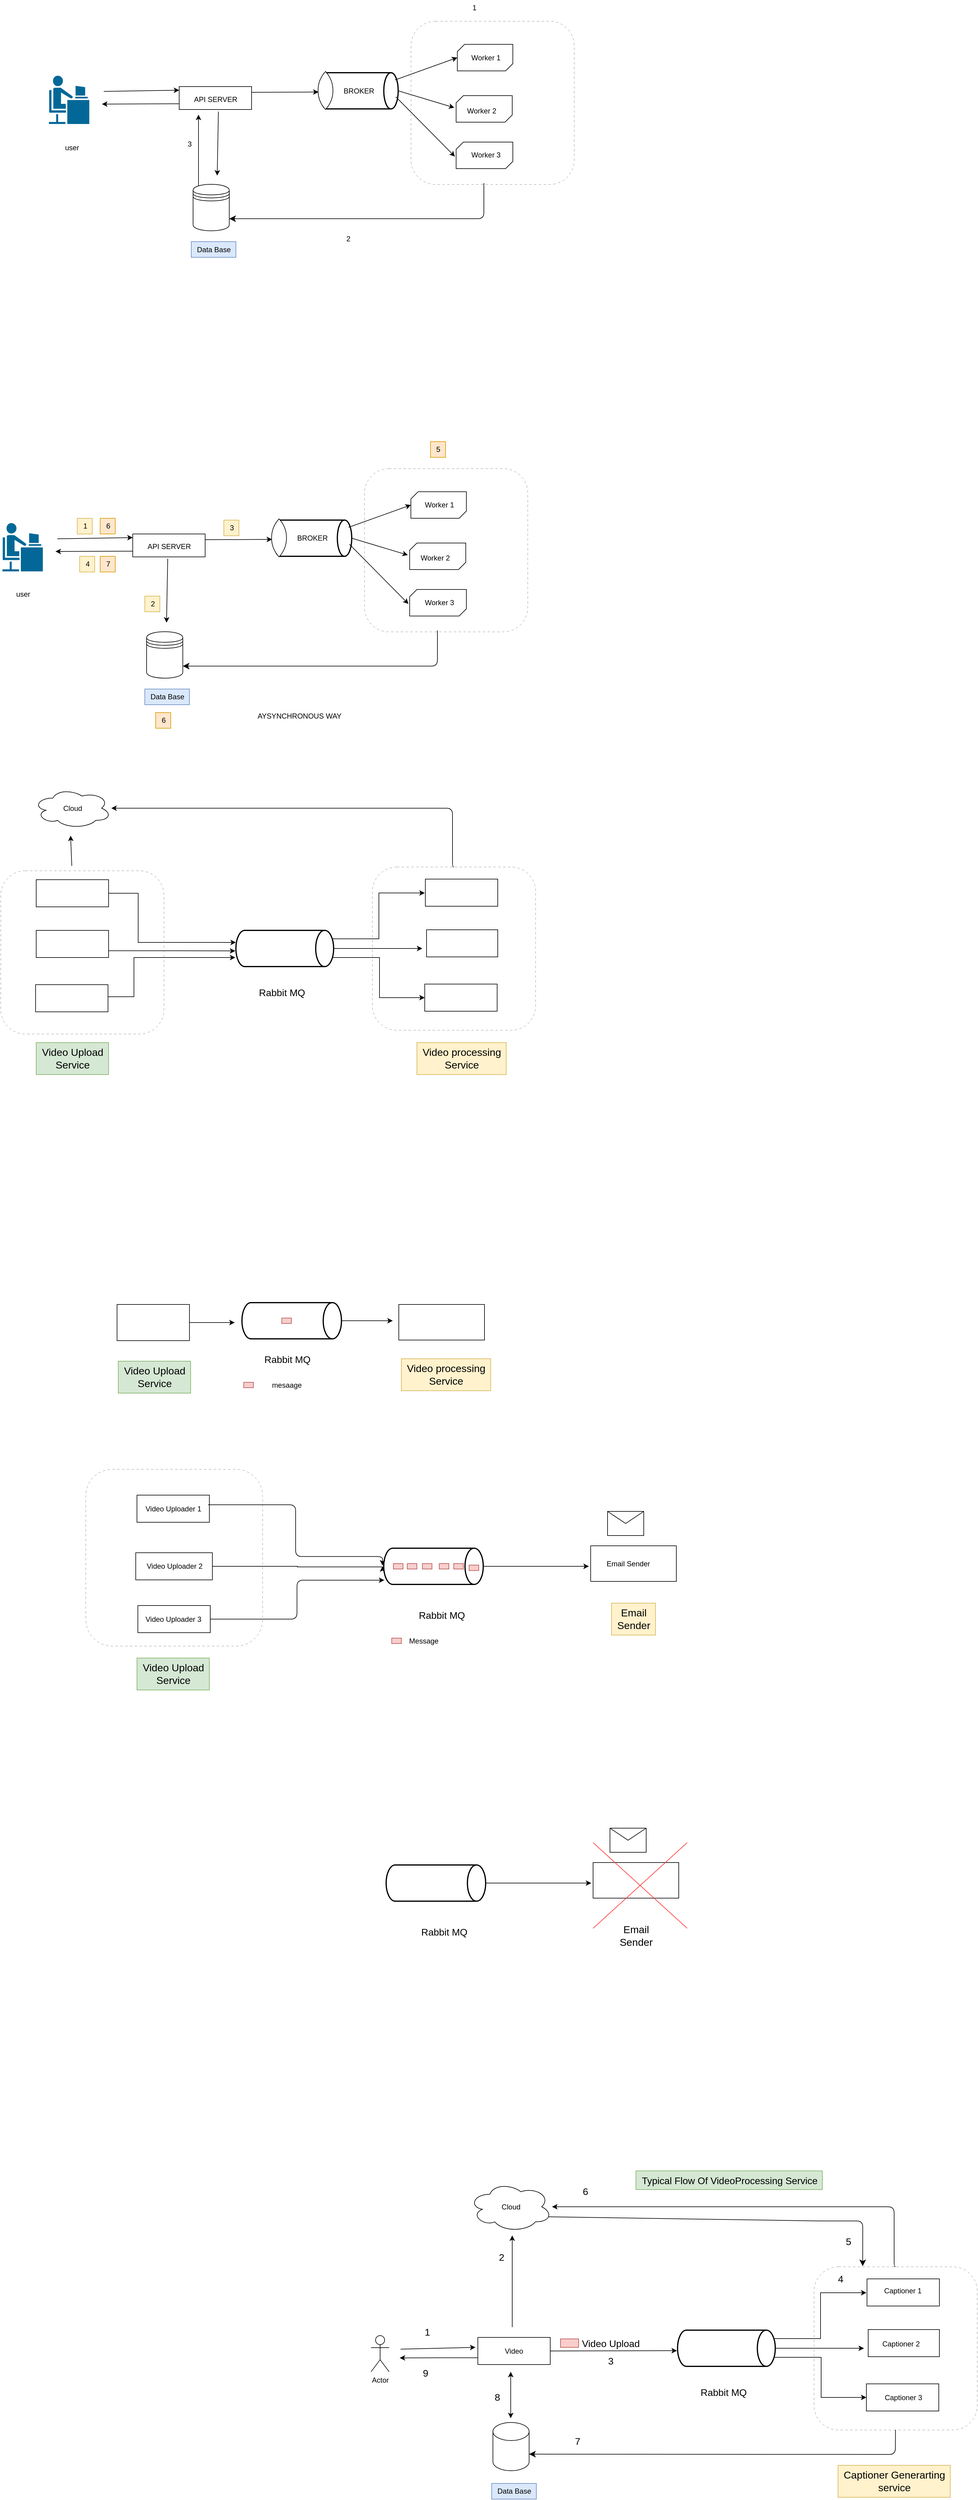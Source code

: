 <mxfile border="50" scale="3" compressed="false" locked="false" version="28.1.1">
  <diagram name="Blank" id="YmL12bMKpDGza6XwsDPr">
    <mxGraphModel dx="1586" dy="1246" grid="0" gridSize="10" guides="1" tooltips="1" connect="1" arrows="1" fold="1" page="0" pageScale="1" pageWidth="827" pageHeight="1169" background="none" math="1" shadow="0">
      <root>
        <mxCell id="X5NqExCQtvZxIxQ7pmgY-0" />
        <mxCell id="1" parent="X5NqExCQtvZxIxQ7pmgY-0" />
        <mxCell id="fNnzluJHqWMeSiac2GFV-9" value="" style="rounded=0;whiteSpace=wrap;html=1;" parent="1" vertex="1">
          <mxGeometry x="87" y="654" width="120" height="38" as="geometry" />
        </mxCell>
        <mxCell id="fNnzluJHqWMeSiac2GFV-10" value="API SERVER" style="text;html=1;align=center;verticalAlign=middle;resizable=0;points=[];autosize=1;strokeColor=none;fillColor=none;" parent="1" vertex="1">
          <mxGeometry x="102" y="662" width="90" height="26" as="geometry" />
        </mxCell>
        <mxCell id="fNnzluJHqWMeSiac2GFV-12" value="" style="endArrow=classic;html=1;rounded=0;exitX=0;exitY=0.75;exitDx=0;exitDy=0;" parent="1" source="fNnzluJHqWMeSiac2GFV-9" edge="1">
          <mxGeometry width="50" height="50" relative="1" as="geometry">
            <mxPoint x="372" y="687" as="sourcePoint" />
            <mxPoint x="-41" y="683" as="targetPoint" />
          </mxGeometry>
        </mxCell>
        <mxCell id="fNnzluJHqWMeSiac2GFV-15" value="" style="endArrow=classic;html=1;rounded=0;entryX=0;entryY=0.5;entryDx=0;entryDy=0;" parent="1" edge="1">
          <mxGeometry width="50" height="50" relative="1" as="geometry">
            <mxPoint x="-38" y="662" as="sourcePoint" />
            <mxPoint x="87" y="660" as="targetPoint" />
          </mxGeometry>
        </mxCell>
        <mxCell id="fNnzluJHqWMeSiac2GFV-16" value="1" style="text;html=1;align=center;verticalAlign=middle;resizable=0;points=[];autosize=1;strokeColor=#d6b656;fillColor=#fff2cc;" parent="1" vertex="1">
          <mxGeometry x="-5" y="628" width="25" height="26" as="geometry" />
        </mxCell>
        <mxCell id="fNnzluJHqWMeSiac2GFV-17" value="4" style="text;html=1;align=center;verticalAlign=middle;resizable=0;points=[];autosize=1;strokeColor=#d6b656;fillColor=#fff2cc;" parent="1" vertex="1">
          <mxGeometry x="-1" y="691" width="25" height="26" as="geometry" />
        </mxCell>
        <mxCell id="fNnzluJHqWMeSiac2GFV-20" value="" style="shape=mxgraph.cisco.people.androgenous_person;html=1;pointerEvents=1;dashed=0;fillColor=#036897;strokeColor=#ffffff;strokeWidth=2;verticalLabelPosition=bottom;verticalAlign=top;align=center;outlineConnect=0;" parent="1" vertex="1">
          <mxGeometry x="-130" y="635" width="69" height="82" as="geometry" />
        </mxCell>
        <mxCell id="fNnzluJHqWMeSiac2GFV-21" value="BROKER" style="strokeWidth=2;html=1;shape=mxgraph.flowchart.direct_data;whiteSpace=wrap;" parent="1" vertex="1">
          <mxGeometry x="320" y="631" width="130" height="60" as="geometry" />
        </mxCell>
        <mxCell id="fNnzluJHqWMeSiac2GFV-22" value="" style="whiteSpace=wrap;html=1;shape=mxgraph.basic.pointed_oval;fillStyle=solid;" parent="1" vertex="1">
          <mxGeometry x="313" y="629" width="33" height="63" as="geometry" />
        </mxCell>
        <mxCell id="fNnzluJHqWMeSiac2GFV-23" value="" style="endArrow=classic;html=1;rounded=0;exitX=1;exitY=0.25;exitDx=0;exitDy=0;" parent="1" source="fNnzluJHqWMeSiac2GFV-9" edge="1">
          <mxGeometry width="50" height="50" relative="1" as="geometry">
            <mxPoint x="362" y="512" as="sourcePoint" />
            <mxPoint x="318" y="663" as="targetPoint" />
          </mxGeometry>
        </mxCell>
        <mxCell id="fNnzluJHqWMeSiac2GFV-24" value="" style="verticalLabelPosition=bottom;verticalAlign=top;html=1;shape=mxgraph.basic.diag_snip_rect;dx=6;whiteSpace=wrap;" parent="1" vertex="1">
          <mxGeometry x="548" y="584" width="92" height="44" as="geometry" />
        </mxCell>
        <mxCell id="fNnzluJHqWMeSiac2GFV-26" value="" style="verticalLabelPosition=bottom;verticalAlign=top;html=1;shape=mxgraph.basic.diag_snip_rect;dx=6;whiteSpace=wrap;" parent="1" vertex="1">
          <mxGeometry x="546" y="746" width="94" height="44" as="geometry" />
        </mxCell>
        <mxCell id="fNnzluJHqWMeSiac2GFV-27" value="" style="verticalLabelPosition=bottom;verticalAlign=top;html=1;shape=mxgraph.basic.diag_snip_rect;dx=6;whiteSpace=wrap;" parent="1" vertex="1">
          <mxGeometry x="546" y="669" width="93" height="44" as="geometry" />
        </mxCell>
        <mxCell id="fNnzluJHqWMeSiac2GFV-29" value="" style="endArrow=classic;html=1;rounded=0;exitX=0.97;exitY=0.667;exitDx=0;exitDy=0;exitPerimeter=0;" parent="1" source="fNnzluJHqWMeSiac2GFV-21" edge="1">
          <mxGeometry width="50" height="50" relative="1" as="geometry">
            <mxPoint x="362" y="512" as="sourcePoint" />
            <mxPoint x="544" y="770" as="targetPoint" />
          </mxGeometry>
        </mxCell>
        <mxCell id="fNnzluJHqWMeSiac2GFV-30" value="" style="endArrow=classic;html=1;rounded=0;exitX=1;exitY=0.5;exitDx=0;exitDy=0;exitPerimeter=0;" parent="1" source="fNnzluJHqWMeSiac2GFV-21" edge="1">
          <mxGeometry width="50" height="50" relative="1" as="geometry">
            <mxPoint x="384" y="553" as="sourcePoint" />
            <mxPoint x="543" y="689" as="targetPoint" />
          </mxGeometry>
        </mxCell>
        <mxCell id="fNnzluJHqWMeSiac2GFV-31" value="" style="endArrow=classic;html=1;rounded=0;exitX=0.96;exitY=0.2;exitDx=0;exitDy=0;exitPerimeter=0;entryX=0;entryY=0.5;entryDx=0;entryDy=0;entryPerimeter=0;" parent="1" source="fNnzluJHqWMeSiac2GFV-21" target="fNnzluJHqWMeSiac2GFV-24" edge="1">
          <mxGeometry width="50" height="50" relative="1" as="geometry">
            <mxPoint x="384" y="553" as="sourcePoint" />
            <mxPoint x="434" y="503" as="targetPoint" />
          </mxGeometry>
        </mxCell>
        <mxCell id="fNnzluJHqWMeSiac2GFV-33" value="Worker 2" style="text;html=1;align=center;verticalAlign=middle;resizable=0;points=[];autosize=1;strokeColor=none;fillColor=none;" parent="1" vertex="1">
          <mxGeometry x="555" y="681" width="66" height="26" as="geometry" />
        </mxCell>
        <mxCell id="fNnzluJHqWMeSiac2GFV-34" value="Worker 3&lt;div&gt;&lt;br&gt;&lt;/div&gt;" style="text;html=1;align=center;verticalAlign=middle;resizable=0;points=[];autosize=1;strokeColor=none;fillColor=none;" parent="1" vertex="1">
          <mxGeometry x="561.5" y="754" width="66" height="41" as="geometry" />
        </mxCell>
        <mxCell id="fNnzluJHqWMeSiac2GFV-35" value="Worker 1" style="text;html=1;align=center;verticalAlign=middle;resizable=0;points=[];autosize=1;strokeColor=none;fillColor=none;" parent="1" vertex="1">
          <mxGeometry x="561.5" y="593" width="66" height="26" as="geometry" />
        </mxCell>
        <mxCell id="fNnzluJHqWMeSiac2GFV-37" value="3" style="text;html=1;align=center;verticalAlign=middle;resizable=0;points=[];autosize=1;strokeColor=#d6b656;fillColor=#fff2cc;" parent="1" vertex="1">
          <mxGeometry x="238" y="631" width="25" height="26" as="geometry" />
        </mxCell>
        <mxCell id="fNnzluJHqWMeSiac2GFV-38" value="" style="endArrow=classic;html=1;rounded=0;" parent="1" edge="1">
          <mxGeometry width="50" height="50" relative="1" as="geometry">
            <mxPoint x="145" y="695" as="sourcePoint" />
            <mxPoint x="143" y="801" as="targetPoint" />
          </mxGeometry>
        </mxCell>
        <mxCell id="fNnzluJHqWMeSiac2GFV-39" value="" style="shape=datastore;whiteSpace=wrap;html=1;" parent="1" vertex="1">
          <mxGeometry x="110" y="816" width="60" height="77" as="geometry" />
        </mxCell>
        <mxCell id="fNnzluJHqWMeSiac2GFV-42" value="" style="edgeStyle=segmentEdgeStyle;endArrow=classic;html=1;curved=0;rounded=1;endSize=8;startSize=8;" parent="1" edge="1">
          <mxGeometry width="50" height="50" relative="1" as="geometry">
            <mxPoint x="592" y="814" as="sourcePoint" />
            <mxPoint x="170" y="873" as="targetPoint" />
            <Array as="points">
              <mxPoint x="592" y="814" />
              <mxPoint x="592" y="873" />
            </Array>
          </mxGeometry>
        </mxCell>
        <mxCell id="fNnzluJHqWMeSiac2GFV-49" value="Cloud" style="ellipse;shape=cloud;whiteSpace=wrap;html=1;align=center;" parent="1" vertex="1">
          <mxGeometry x="-77.5" y="1075" width="129" height="67" as="geometry" />
        </mxCell>
        <mxCell id="fNnzluJHqWMeSiac2GFV-52" value="" style="rounded=0;whiteSpace=wrap;html=1;" parent="1" vertex="1">
          <mxGeometry x="-73" y="1227" width="120" height="45" as="geometry" />
        </mxCell>
        <mxCell id="fNnzluJHqWMeSiac2GFV-67" style="edgeStyle=orthogonalEdgeStyle;rounded=0;orthogonalLoop=1;jettySize=auto;html=1;exitX=1;exitY=0.75;exitDx=0;exitDy=0;" parent="1" source="fNnzluJHqWMeSiac2GFV-53" edge="1">
          <mxGeometry relative="1" as="geometry">
            <mxPoint x="257" y="1345" as="targetPoint" />
          </mxGeometry>
        </mxCell>
        <mxCell id="fNnzluJHqWMeSiac2GFV-53" value="" style="rounded=0;whiteSpace=wrap;html=1;" parent="1" vertex="1">
          <mxGeometry x="-73" y="1311" width="120" height="45" as="geometry" />
        </mxCell>
        <mxCell id="fNnzluJHqWMeSiac2GFV-54" value="" style="rounded=0;whiteSpace=wrap;html=1;" parent="1" vertex="1">
          <mxGeometry x="-74" y="1401" width="120" height="45" as="geometry" />
        </mxCell>
        <mxCell id="fNnzluJHqWMeSiac2GFV-55" value="" style="endArrow=classic;html=1;rounded=0;" parent="1" edge="1">
          <mxGeometry width="50" height="50" relative="1" as="geometry">
            <mxPoint x="-14" y="1204" as="sourcePoint" />
            <mxPoint x="-16" y="1154" as="targetPoint" />
          </mxGeometry>
        </mxCell>
        <mxCell id="fNnzluJHqWMeSiac2GFV-59" value="&lt;font style=&quot;font-size: 17px;&quot;&gt;Video Upload&lt;/font&gt;&lt;div&gt;&lt;font style=&quot;font-size: 17px;&quot;&gt;Service&lt;/font&gt;&lt;/div&gt;" style="text;html=1;align=center;verticalAlign=middle;resizable=0;points=[];autosize=1;strokeColor=#82b366;fillColor=#d5e8d4;" parent="1" vertex="1">
          <mxGeometry x="-73" y="1497" width="120" height="53" as="geometry" />
        </mxCell>
        <mxCell id="fNnzluJHqWMeSiac2GFV-76" style="edgeStyle=orthogonalEdgeStyle;rounded=0;orthogonalLoop=1;jettySize=auto;html=1;exitX=1;exitY=0.5;exitDx=0;exitDy=0;exitPerimeter=0;entryX=0;entryY=0.5;entryDx=0;entryDy=0;" parent="1" edge="1">
          <mxGeometry relative="1" as="geometry">
            <mxPoint x="419" y="1341.5" as="sourcePoint" />
            <mxPoint x="571" y="1249" as="targetPoint" />
            <Array as="points">
              <mxPoint x="406" y="1342" />
              <mxPoint x="406" y="1325" />
              <mxPoint x="495" y="1325" />
              <mxPoint x="495" y="1249" />
            </Array>
          </mxGeometry>
        </mxCell>
        <mxCell id="fNnzluJHqWMeSiac2GFV-78" style="edgeStyle=orthogonalEdgeStyle;rounded=0;orthogonalLoop=1;jettySize=auto;html=1;exitX=1;exitY=0.5;exitDx=0;exitDy=0;exitPerimeter=0;" parent="1" source="fNnzluJHqWMeSiac2GFV-60" edge="1">
          <mxGeometry relative="1" as="geometry">
            <mxPoint x="567" y="1341" as="targetPoint" />
          </mxGeometry>
        </mxCell>
        <mxCell id="fNnzluJHqWMeSiac2GFV-80" style="edgeStyle=orthogonalEdgeStyle;rounded=0;orthogonalLoop=1;jettySize=auto;html=1;exitX=1;exitY=0.5;exitDx=0;exitDy=0;exitPerimeter=0;entryX=0;entryY=0.5;entryDx=0;entryDy=0;" parent="1" source="fNnzluJHqWMeSiac2GFV-60" target="fNnzluJHqWMeSiac2GFV-70" edge="1">
          <mxGeometry relative="1" as="geometry">
            <Array as="points">
              <mxPoint x="411" y="1341" />
              <mxPoint x="411" y="1356" />
              <mxPoint x="496" y="1356" />
              <mxPoint x="496" y="1423" />
            </Array>
          </mxGeometry>
        </mxCell>
        <mxCell id="fNnzluJHqWMeSiac2GFV-60" value="" style="strokeWidth=2;html=1;shape=mxgraph.flowchart.direct_data;whiteSpace=wrap;" parent="1" vertex="1">
          <mxGeometry x="258" y="1311" width="162" height="60" as="geometry" />
        </mxCell>
        <mxCell id="fNnzluJHqWMeSiac2GFV-65" style="edgeStyle=orthogonalEdgeStyle;rounded=0;orthogonalLoop=1;jettySize=auto;html=1;exitX=1;exitY=0.5;exitDx=0;exitDy=0;entryX=-0.006;entryY=0.75;entryDx=0;entryDy=0;entryPerimeter=0;" parent="1" source="fNnzluJHqWMeSiac2GFV-54" target="fNnzluJHqWMeSiac2GFV-60" edge="1">
          <mxGeometry relative="1" as="geometry">
            <Array as="points">
              <mxPoint x="46" y="1421" />
              <mxPoint x="89" y="1421" />
              <mxPoint x="89" y="1356" />
            </Array>
          </mxGeometry>
        </mxCell>
        <mxCell id="fNnzluJHqWMeSiac2GFV-66" style="edgeStyle=orthogonalEdgeStyle;rounded=0;orthogonalLoop=1;jettySize=auto;html=1;exitX=1;exitY=0.5;exitDx=0;exitDy=0;entryX=0;entryY=0.333;entryDx=0;entryDy=0;entryPerimeter=0;" parent="1" source="fNnzluJHqWMeSiac2GFV-52" target="fNnzluJHqWMeSiac2GFV-60" edge="1">
          <mxGeometry relative="1" as="geometry">
            <Array as="points">
              <mxPoint x="96" y="1250" />
              <mxPoint x="96" y="1331" />
            </Array>
          </mxGeometry>
        </mxCell>
        <mxCell id="fNnzluJHqWMeSiac2GFV-68" value="" style="rounded=0;whiteSpace=wrap;html=1;" parent="1" vertex="1">
          <mxGeometry x="572" y="1226" width="120" height="45" as="geometry" />
        </mxCell>
        <mxCell id="fNnzluJHqWMeSiac2GFV-69" value="" style="rounded=0;whiteSpace=wrap;html=1;" parent="1" vertex="1">
          <mxGeometry x="574" y="1310" width="118" height="45" as="geometry" />
        </mxCell>
        <mxCell id="fNnzluJHqWMeSiac2GFV-70" value="" style="rounded=0;whiteSpace=wrap;html=1;" parent="1" vertex="1">
          <mxGeometry x="571" y="1400" width="120" height="45" as="geometry" />
        </mxCell>
        <mxCell id="fNnzluJHqWMeSiac2GFV-81" value="&lt;font style=&quot;font-size: 17px;&quot;&gt;Video processing&lt;/font&gt;&lt;div&gt;&lt;font style=&quot;font-size: 17px;&quot;&gt;Service&lt;/font&gt;&lt;/div&gt;" style="text;html=1;align=center;verticalAlign=middle;resizable=0;points=[];autosize=1;strokeColor=#d6b656;fillColor=#fff2cc;" parent="1" vertex="1">
          <mxGeometry x="558" y="1497" width="148" height="53" as="geometry" />
        </mxCell>
        <mxCell id="fNnzluJHqWMeSiac2GFV-82" value="" style="whiteSpace=wrap;html=1;aspect=fixed;dashed=1;dashPattern=8 8;strokeWidth=0.5;gradientColor=none;fillColor=none;strokeColor=#828282;rounded=1;" parent="1" vertex="1">
          <mxGeometry x="-132" y="1212" width="270.5" height="270.5" as="geometry" />
        </mxCell>
        <mxCell id="fNnzluJHqWMeSiac2GFV-88" style="rounded=1;orthogonalLoop=1;jettySize=auto;html=1;exitX=0.5;exitY=0;exitDx=0;exitDy=0;edgeStyle=elbowEdgeStyle;curved=0;" parent="1" source="fNnzluJHqWMeSiac2GFV-83" target="fNnzluJHqWMeSiac2GFV-49" edge="1">
          <mxGeometry relative="1" as="geometry">
            <mxPoint x="214" y="1034" as="targetPoint" />
            <Array as="points">
              <mxPoint x="617" y="1184" />
            </Array>
          </mxGeometry>
        </mxCell>
        <mxCell id="fNnzluJHqWMeSiac2GFV-83" value="" style="whiteSpace=wrap;html=1;aspect=fixed;dashed=1;dashPattern=8 8;strokeWidth=0.5;gradientColor=none;fillColor=none;strokeColor=#828282;rounded=1;" parent="1" vertex="1">
          <mxGeometry x="484" y="1205.75" width="270.5" height="270.5" as="geometry" />
        </mxCell>
        <mxCell id="fNnzluJHqWMeSiac2GFV-84" value="" style="whiteSpace=wrap;html=1;aspect=fixed;dashed=1;dashPattern=8 8;strokeWidth=0.5;gradientColor=none;fillColor=none;strokeColor=#828282;glass=0;rounded=1;shadow=0;" parent="1" vertex="1">
          <mxGeometry x="471" y="545.5" width="270.5" height="270.5" as="geometry" />
        </mxCell>
        <mxCell id="fNnzluJHqWMeSiac2GFV-89" value="Rabbit MQ" style="text;html=1;align=center;verticalAlign=middle;resizable=0;points=[];autosize=1;strokeColor=none;fillColor=none;fontSize=16;" parent="1" vertex="1">
          <mxGeometry x="287" y="1398" width="94" height="31" as="geometry" />
        </mxCell>
        <mxCell id="fNnzluJHqWMeSiac2GFV-90" value="" style="rounded=0;whiteSpace=wrap;html=1;" parent="1" vertex="1">
          <mxGeometry x="528" y="1931" width="142" height="59" as="geometry" />
        </mxCell>
        <mxCell id="fNnzluJHqWMeSiac2GFV-94" style="edgeStyle=orthogonalEdgeStyle;rounded=0;orthogonalLoop=1;jettySize=auto;html=1;exitX=1;exitY=0.5;exitDx=0;exitDy=0;" parent="1" source="fNnzluJHqWMeSiac2GFV-91" edge="1">
          <mxGeometry relative="1" as="geometry">
            <mxPoint x="256" y="1961" as="targetPoint" />
          </mxGeometry>
        </mxCell>
        <mxCell id="fNnzluJHqWMeSiac2GFV-91" value="" style="rounded=0;whiteSpace=wrap;html=1;" parent="1" vertex="1">
          <mxGeometry x="61" y="1931" width="120" height="60" as="geometry" />
        </mxCell>
        <mxCell id="fNnzluJHqWMeSiac2GFV-95" style="edgeStyle=orthogonalEdgeStyle;rounded=0;orthogonalLoop=1;jettySize=auto;html=1;exitX=1;exitY=0.5;exitDx=0;exitDy=0;exitPerimeter=0;" parent="1" source="fNnzluJHqWMeSiac2GFV-93" edge="1">
          <mxGeometry relative="1" as="geometry">
            <mxPoint x="518" y="1958" as="targetPoint" />
          </mxGeometry>
        </mxCell>
        <mxCell id="fNnzluJHqWMeSiac2GFV-93" value="" style="strokeWidth=2;html=1;shape=mxgraph.flowchart.direct_data;whiteSpace=wrap;" parent="1" vertex="1">
          <mxGeometry x="268" y="1928" width="165" height="60" as="geometry" />
        </mxCell>
        <mxCell id="fNnzluJHqWMeSiac2GFV-96" value="&lt;font style=&quot;font-size: 17px;&quot;&gt;Video Upload&lt;/font&gt;&lt;div&gt;&lt;font style=&quot;font-size: 17px;&quot;&gt;Service&lt;/font&gt;&lt;/div&gt;" style="text;html=1;align=center;verticalAlign=middle;resizable=0;points=[];autosize=1;strokeColor=#82b366;fillColor=#d5e8d4;" parent="1" vertex="1">
          <mxGeometry x="63" y="2025" width="120" height="53" as="geometry" />
        </mxCell>
        <mxCell id="fNnzluJHqWMeSiac2GFV-97" value="&lt;font style=&quot;font-size: 17px;&quot;&gt;Video processing&lt;/font&gt;&lt;div&gt;&lt;font style=&quot;font-size: 17px;&quot;&gt;Service&lt;/font&gt;&lt;/div&gt;" style="text;html=1;align=center;verticalAlign=middle;resizable=0;points=[];autosize=1;strokeColor=#d6b656;fillColor=#fff2cc;" parent="1" vertex="1">
          <mxGeometry x="532.25" y="2021" width="148" height="53" as="geometry" />
        </mxCell>
        <mxCell id="fNnzluJHqWMeSiac2GFV-99" value="" style="rounded=0;whiteSpace=wrap;html=1;" parent="1" vertex="1">
          <mxGeometry x="94" y="2247" width="120" height="45" as="geometry" />
        </mxCell>
        <mxCell id="fNnzluJHqWMeSiac2GFV-106" style="edgeStyle=orthogonalEdgeStyle;rounded=0;orthogonalLoop=1;jettySize=auto;html=1;exitX=1;exitY=0.5;exitDx=0;exitDy=0;" parent="1" source="fNnzluJHqWMeSiac2GFV-100" edge="1">
          <mxGeometry relative="1" as="geometry">
            <mxPoint x="501" y="2365" as="targetPoint" />
            <Array as="points">
              <mxPoint x="360" y="2365" />
              <mxPoint x="360" y="2366" />
            </Array>
          </mxGeometry>
        </mxCell>
        <mxCell id="fNnzluJHqWMeSiac2GFV-100" value="" style="rounded=0;whiteSpace=wrap;html=1;" parent="1" vertex="1">
          <mxGeometry x="92" y="2342.5" width="127" height="45" as="geometry" />
        </mxCell>
        <mxCell id="fNnzluJHqWMeSiac2GFV-101" value="" style="rounded=0;whiteSpace=wrap;html=1;" parent="1" vertex="1">
          <mxGeometry x="95.5" y="2430" width="120" height="45" as="geometry" />
        </mxCell>
        <mxCell id="fNnzluJHqWMeSiac2GFV-102" value="&lt;font style=&quot;font-size: 17px;&quot;&gt;Video Upload&lt;/font&gt;&lt;div&gt;&lt;font style=&quot;font-size: 17px;&quot;&gt;Service&lt;/font&gt;&lt;/div&gt;" style="text;html=1;align=center;verticalAlign=middle;resizable=0;points=[];autosize=1;strokeColor=#82b366;fillColor=#d5e8d4;" parent="1" vertex="1">
          <mxGeometry x="94" y="2517" width="120" height="53" as="geometry" />
        </mxCell>
        <mxCell id="fNnzluJHqWMeSiac2GFV-103" value="" style="whiteSpace=wrap;html=1;aspect=fixed;dashed=1;dashPattern=8 8;strokeWidth=0.5;gradientColor=none;fillColor=none;strokeColor=#828282;rounded=1;" parent="1" vertex="1">
          <mxGeometry x="9" y="2204" width="293" height="293" as="geometry" />
        </mxCell>
        <mxCell id="fNnzluJHqWMeSiac2GFV-109" style="edgeStyle=orthogonalEdgeStyle;rounded=1;orthogonalLoop=1;jettySize=auto;html=1;exitX=1;exitY=0.5;exitDx=0;exitDy=0;exitPerimeter=0;curved=0;" parent="1" source="fNnzluJHqWMeSiac2GFV-104" edge="1">
          <mxGeometry relative="1" as="geometry">
            <mxPoint x="843" y="2365" as="targetPoint" />
          </mxGeometry>
        </mxCell>
        <mxCell id="fNnzluJHqWMeSiac2GFV-104" value="" style="strokeWidth=2;html=1;shape=mxgraph.flowchart.direct_data;whiteSpace=wrap;" parent="1" vertex="1">
          <mxGeometry x="503" y="2335" width="165" height="60" as="geometry" />
        </mxCell>
        <mxCell id="fNnzluJHqWMeSiac2GFV-105" style="edgeStyle=orthogonalEdgeStyle;rounded=1;orthogonalLoop=1;jettySize=auto;html=1;exitX=1;exitY=0.25;exitDx=0;exitDy=0;entryX=0;entryY=0.4;entryDx=0;entryDy=0;entryPerimeter=0;curved=0;" parent="1" edge="1">
          <mxGeometry relative="1" as="geometry">
            <mxPoint x="212" y="2263" as="sourcePoint" />
            <mxPoint x="501" y="2363.75" as="targetPoint" />
            <Array as="points">
              <mxPoint x="357" y="2262.75" />
              <mxPoint x="357" y="2348.75" />
              <mxPoint x="501" y="2348.75" />
            </Array>
          </mxGeometry>
        </mxCell>
        <mxCell id="fNnzluJHqWMeSiac2GFV-107" style="edgeStyle=orthogonalEdgeStyle;rounded=1;orthogonalLoop=1;jettySize=auto;html=1;exitX=1;exitY=0.5;exitDx=0;exitDy=0;entryX=0.006;entryY=0.883;entryDx=0;entryDy=0;entryPerimeter=0;curved=0;" parent="1" source="fNnzluJHqWMeSiac2GFV-101" target="fNnzluJHqWMeSiac2GFV-104" edge="1">
          <mxGeometry relative="1" as="geometry" />
        </mxCell>
        <mxCell id="fNnzluJHqWMeSiac2GFV-108" value="" style="rounded=0;whiteSpace=wrap;html=1;" parent="1" vertex="1">
          <mxGeometry x="846" y="2331" width="142" height="59" as="geometry" />
        </mxCell>
        <mxCell id="fNnzluJHqWMeSiac2GFV-112" value="" style="shape=message;html=1;html=1;outlineConnect=0;labelPosition=center;verticalLabelPosition=bottom;align=center;verticalAlign=top;" parent="1" vertex="1">
          <mxGeometry x="874" y="2274" width="60" height="40" as="geometry" />
        </mxCell>
        <mxCell id="fNnzluJHqWMeSiac2GFV-113" value="&lt;span style=&quot;font-size: 17px;&quot;&gt;Email&lt;/span&gt;&lt;div&gt;&lt;span style=&quot;font-size: 17px;&quot;&gt;Sender&lt;/span&gt;&lt;/div&gt;" style="text;html=1;align=center;verticalAlign=middle;resizable=0;points=[];autosize=1;strokeColor=#d6b656;fillColor=#fff2cc;" parent="1" vertex="1">
          <mxGeometry x="880.5" y="2426" width="73" height="53" as="geometry" />
        </mxCell>
        <mxCell id="fNnzluJHqWMeSiac2GFV-114" value="Rabbit MQ" style="text;html=1;align=center;verticalAlign=middle;resizable=0;points=[];autosize=1;strokeColor=none;fillColor=none;fontSize=16;" parent="1" vertex="1">
          <mxGeometry x="296" y="2006" width="94" height="31" as="geometry" />
        </mxCell>
        <mxCell id="fNnzluJHqWMeSiac2GFV-115" value="Rabbit MQ" style="text;html=1;align=center;verticalAlign=middle;resizable=0;points=[];autosize=1;strokeColor=none;fillColor=none;fontSize=16;" parent="1" vertex="1">
          <mxGeometry x="552" y="2430" width="94" height="31" as="geometry" />
        </mxCell>
        <mxCell id="fNnzluJHqWMeSiac2GFV-122" style="edgeStyle=orthogonalEdgeStyle;rounded=1;orthogonalLoop=1;jettySize=auto;html=1;exitX=1;exitY=0.5;exitDx=0;exitDy=0;exitPerimeter=0;curved=0;" parent="1" source="fNnzluJHqWMeSiac2GFV-123" edge="1">
          <mxGeometry relative="1" as="geometry">
            <mxPoint x="847" y="2890" as="targetPoint" />
          </mxGeometry>
        </mxCell>
        <mxCell id="fNnzluJHqWMeSiac2GFV-123" value="" style="strokeWidth=2;html=1;shape=mxgraph.flowchart.direct_data;whiteSpace=wrap;" parent="1" vertex="1">
          <mxGeometry x="507" y="2860" width="165" height="60" as="geometry" />
        </mxCell>
        <mxCell id="fNnzluJHqWMeSiac2GFV-124" value="" style="rounded=0;whiteSpace=wrap;html=1;gradientColor=none;fillColor=none;" parent="1" vertex="1">
          <mxGeometry x="850" y="2856" width="142" height="59" as="geometry" />
        </mxCell>
        <mxCell id="fNnzluJHqWMeSiac2GFV-125" value="" style="shape=message;html=1;html=1;outlineConnect=0;labelPosition=center;verticalLabelPosition=bottom;align=center;verticalAlign=top;" parent="1" vertex="1">
          <mxGeometry x="878" y="2799" width="60" height="40" as="geometry" />
        </mxCell>
        <mxCell id="fNnzluJHqWMeSiac2GFV-126" value="&lt;span style=&quot;font-size: 17px;&quot;&gt;Email&lt;/span&gt;&lt;div&gt;&lt;span style=&quot;font-size: 17px;&quot;&gt;Sender&lt;/span&gt;&lt;/div&gt;" style="text;html=1;align=center;verticalAlign=middle;resizable=0;points=[];autosize=1;strokeColor=none;fillColor=none;" parent="1" vertex="1">
          <mxGeometry x="884.5" y="2951" width="73" height="53" as="geometry" />
        </mxCell>
        <mxCell id="fNnzluJHqWMeSiac2GFV-127" value="Rabbit MQ" style="text;html=1;align=center;verticalAlign=middle;resizable=0;points=[];autosize=1;strokeColor=none;fillColor=none;fontSize=16;" parent="1" vertex="1">
          <mxGeometry x="556" y="2955" width="94" height="31" as="geometry" />
        </mxCell>
        <mxCell id="fNnzluJHqWMeSiac2GFV-129" value="" style="shape=mxgraph.sysml.x;strokeColor=#FF3333;" parent="1" vertex="1">
          <mxGeometry x="850" y="2823" width="156" height="142" as="geometry" />
        </mxCell>
        <mxCell id="fNnzluJHqWMeSiac2GFV-132" value="Cloud" style="ellipse;shape=cloud;whiteSpace=wrap;html=1;align=center;" parent="1" vertex="1">
          <mxGeometry x="644.5" y="3385" width="137.5" height="83" as="geometry" />
        </mxCell>
        <mxCell id="fNnzluJHqWMeSiac2GFV-134" style="edgeStyle=orthogonalEdgeStyle;rounded=0;orthogonalLoop=1;jettySize=auto;html=1;exitX=1;exitY=0.5;exitDx=0;exitDy=0;" parent="1" source="fNnzluJHqWMeSiac2GFV-135" edge="1">
          <mxGeometry relative="1" as="geometry">
            <mxPoint x="989" y="3665" as="targetPoint" />
            <mxPoint x="777" y="3645" as="sourcePoint" />
          </mxGeometry>
        </mxCell>
        <mxCell id="fNnzluJHqWMeSiac2GFV-156" style="edgeStyle=orthogonalEdgeStyle;rounded=0;orthogonalLoop=1;jettySize=auto;html=1;exitX=0;exitY=0.75;exitDx=0;exitDy=0;" parent="1" source="fNnzluJHqWMeSiac2GFV-135" edge="1">
          <mxGeometry relative="1" as="geometry">
            <mxPoint x="529.5" y="3677" as="targetPoint" />
          </mxGeometry>
        </mxCell>
        <mxCell id="fNnzluJHqWMeSiac2GFV-135" value="Video" style="rounded=0;whiteSpace=wrap;html=1;" parent="1" vertex="1">
          <mxGeometry x="659" y="3643" width="120" height="45" as="geometry" />
        </mxCell>
        <mxCell id="fNnzluJHqWMeSiac2GFV-137" value="" style="endArrow=classic;html=1;rounded=0;" parent="1" edge="1">
          <mxGeometry width="50" height="50" relative="1" as="geometry">
            <mxPoint x="716" y="3626" as="sourcePoint" />
            <mxPoint x="716" y="3474" as="targetPoint" />
          </mxGeometry>
        </mxCell>
        <mxCell id="fNnzluJHqWMeSiac2GFV-139" style="edgeStyle=orthogonalEdgeStyle;rounded=0;orthogonalLoop=1;jettySize=auto;html=1;exitX=1;exitY=0.5;exitDx=0;exitDy=0;exitPerimeter=0;entryX=0;entryY=0.5;entryDx=0;entryDy=0;" parent="1" edge="1">
          <mxGeometry relative="1" as="geometry">
            <mxPoint x="1151" y="3661.5" as="sourcePoint" />
            <mxPoint x="1303" y="3569" as="targetPoint" />
            <Array as="points">
              <mxPoint x="1138" y="3662" />
              <mxPoint x="1138" y="3645" />
              <mxPoint x="1227" y="3645" />
              <mxPoint x="1227" y="3569" />
            </Array>
          </mxGeometry>
        </mxCell>
        <mxCell id="fNnzluJHqWMeSiac2GFV-140" style="edgeStyle=orthogonalEdgeStyle;rounded=0;orthogonalLoop=1;jettySize=auto;html=1;exitX=1;exitY=0.5;exitDx=0;exitDy=0;exitPerimeter=0;" parent="1" source="fNnzluJHqWMeSiac2GFV-142" edge="1">
          <mxGeometry relative="1" as="geometry">
            <mxPoint x="1299" y="3661" as="targetPoint" />
          </mxGeometry>
        </mxCell>
        <mxCell id="fNnzluJHqWMeSiac2GFV-141" style="edgeStyle=orthogonalEdgeStyle;rounded=0;orthogonalLoop=1;jettySize=auto;html=1;exitX=1;exitY=0.5;exitDx=0;exitDy=0;exitPerimeter=0;entryX=0;entryY=0.5;entryDx=0;entryDy=0;" parent="1" source="fNnzluJHqWMeSiac2GFV-142" target="fNnzluJHqWMeSiac2GFV-147" edge="1">
          <mxGeometry relative="1" as="geometry">
            <Array as="points">
              <mxPoint x="1143" y="3661" />
              <mxPoint x="1143" y="3676" />
              <mxPoint x="1228" y="3676" />
              <mxPoint x="1228" y="3743" />
            </Array>
          </mxGeometry>
        </mxCell>
        <mxCell id="fNnzluJHqWMeSiac2GFV-142" value="" style="strokeWidth=2;html=1;shape=mxgraph.flowchart.direct_data;whiteSpace=wrap;" parent="1" vertex="1">
          <mxGeometry x="990" y="3631" width="162" height="60" as="geometry" />
        </mxCell>
        <mxCell id="fNnzluJHqWMeSiac2GFV-145" value="" style="rounded=0;whiteSpace=wrap;html=1;" parent="1" vertex="1">
          <mxGeometry x="1304" y="3546" width="120" height="45" as="geometry" />
        </mxCell>
        <mxCell id="fNnzluJHqWMeSiac2GFV-146" value="" style="rounded=0;whiteSpace=wrap;html=1;" parent="1" vertex="1">
          <mxGeometry x="1306" y="3630" width="118" height="45" as="geometry" />
        </mxCell>
        <mxCell id="fNnzluJHqWMeSiac2GFV-147" value="" style="rounded=0;whiteSpace=wrap;html=1;" parent="1" vertex="1">
          <mxGeometry x="1303" y="3720" width="120" height="45" as="geometry" />
        </mxCell>
        <mxCell id="fNnzluJHqWMeSiac2GFV-148" value="&lt;span style=&quot;font-size: 17px;&quot;&gt;Captioner Generarting&lt;/span&gt;&lt;div&gt;&lt;span style=&quot;font-size: 17px;&quot;&gt;service&lt;/span&gt;&lt;/div&gt;" style="text;html=1;align=center;verticalAlign=middle;resizable=0;points=[];autosize=1;strokeColor=#d6b656;fillColor=#fff2cc;" parent="1" vertex="1">
          <mxGeometry x="1256" y="3855" width="186" height="53" as="geometry" />
        </mxCell>
        <mxCell id="fNnzluJHqWMeSiac2GFV-150" style="rounded=1;orthogonalLoop=1;jettySize=auto;html=1;exitX=0.5;exitY=0;exitDx=0;exitDy=0;edgeStyle=elbowEdgeStyle;curved=0;" parent="1" source="fNnzluJHqWMeSiac2GFV-151" target="fNnzluJHqWMeSiac2GFV-132" edge="1">
          <mxGeometry relative="1" as="geometry">
            <mxPoint x="946" y="3354" as="targetPoint" />
            <Array as="points">
              <mxPoint x="1349" y="3504" />
            </Array>
          </mxGeometry>
        </mxCell>
        <mxCell id="fNnzluJHqWMeSiac2GFV-151" value="" style="whiteSpace=wrap;html=1;aspect=fixed;dashed=1;dashPattern=8 8;strokeWidth=0.5;gradientColor=none;fillColor=none;strokeColor=#828282;rounded=1;" parent="1" vertex="1">
          <mxGeometry x="1216" y="3525.75" width="270.5" height="270.5" as="geometry" />
        </mxCell>
        <mxCell id="fNnzluJHqWMeSiac2GFV-152" value="Rabbit MQ" style="text;html=1;align=center;verticalAlign=middle;resizable=0;points=[];autosize=1;strokeColor=none;fillColor=none;fontSize=16;" parent="1" vertex="1">
          <mxGeometry x="1019" y="3718" width="94" height="31" as="geometry" />
        </mxCell>
        <mxCell id="fNnzluJHqWMeSiac2GFV-153" value="Actor" style="shape=umlActor;verticalLabelPosition=bottom;verticalAlign=top;html=1;outlineConnect=0;" parent="1" vertex="1">
          <mxGeometry x="482" y="3640" width="30" height="60" as="geometry" />
        </mxCell>
        <mxCell id="fNnzluJHqWMeSiac2GFV-154" value="" style="endArrow=classic;html=1;rounded=0;" parent="1" edge="1">
          <mxGeometry width="50" height="50" relative="1" as="geometry">
            <mxPoint x="531" y="3662.5" as="sourcePoint" />
            <mxPoint x="655" y="3659.5" as="targetPoint" />
          </mxGeometry>
        </mxCell>
        <mxCell id="fNnzluJHqWMeSiac2GFV-157" value="" style="shape=cylinder3;whiteSpace=wrap;html=1;boundedLbl=1;backgroundOutline=1;size=15;" parent="1" vertex="1">
          <mxGeometry x="684" y="3784" width="60" height="80" as="geometry" />
        </mxCell>
        <mxCell id="fNnzluJHqWMeSiac2GFV-159" value="" style="endArrow=classic;startArrow=classic;html=1;rounded=0;" parent="1" edge="1">
          <mxGeometry width="50" height="50" relative="1" as="geometry">
            <mxPoint x="713.5" y="3777" as="sourcePoint" />
            <mxPoint x="713.5" y="3700" as="targetPoint" />
          </mxGeometry>
        </mxCell>
        <mxCell id="fNnzluJHqWMeSiac2GFV-163" value="Captioner 1&lt;div&gt;&lt;br&gt;&lt;/div&gt;" style="text;html=1;align=center;verticalAlign=middle;whiteSpace=wrap;rounded=0;" parent="1" vertex="1">
          <mxGeometry x="1317.5" y="3558" width="91" height="30" as="geometry" />
        </mxCell>
        <mxCell id="fNnzluJHqWMeSiac2GFV-164" value="Captioner 3" style="text;html=1;align=center;verticalAlign=middle;whiteSpace=wrap;rounded=0;" parent="1" vertex="1">
          <mxGeometry x="1318.5" y="3727.5" width="91" height="30" as="geometry" />
        </mxCell>
        <mxCell id="fNnzluJHqWMeSiac2GFV-165" value="Captioner 2&lt;div&gt;&lt;br&gt;&lt;/div&gt;" style="text;html=1;align=center;verticalAlign=middle;whiteSpace=wrap;rounded=0;" parent="1" vertex="1">
          <mxGeometry x="1315" y="3646" width="91" height="30" as="geometry" />
        </mxCell>
        <mxCell id="fNnzluJHqWMeSiac2GFV-166" value="Data Base" style="text;html=1;align=center;verticalAlign=middle;resizable=0;points=[];autosize=1;strokeColor=#6c8ebf;fillColor=#dae8fc;" parent="1" vertex="1">
          <mxGeometry x="682" y="3885" width="74" height="26" as="geometry" />
        </mxCell>
        <mxCell id="fNnzluJHqWMeSiac2GFV-167" value="Data Base" style="text;html=1;align=center;verticalAlign=middle;resizable=0;points=[];autosize=1;strokeColor=#6c8ebf;fillColor=#dae8fc;" parent="1" vertex="1">
          <mxGeometry x="107" y="911" width="74" height="26" as="geometry" />
        </mxCell>
        <mxCell id="YLFpmX4hDoNMely0dPTl-1" value="2" style="text;html=1;align=center;verticalAlign=middle;resizable=0;points=[];autosize=1;strokeColor=#d6b656;fillColor=#fff2cc;" parent="1" vertex="1">
          <mxGeometry x="107" y="757" width="25" height="26" as="geometry" />
        </mxCell>
        <mxCell id="YLFpmX4hDoNMely0dPTl-2" value="" style="rounded=0;whiteSpace=wrap;html=1;" parent="1" vertex="1">
          <mxGeometry x="164" y="-87.5" width="120" height="38" as="geometry" />
        </mxCell>
        <mxCell id="YLFpmX4hDoNMely0dPTl-3" value="API SERVER" style="text;html=1;align=center;verticalAlign=middle;resizable=0;points=[];autosize=1;strokeColor=none;fillColor=none;" parent="1" vertex="1">
          <mxGeometry x="179" y="-79.5" width="90" height="26" as="geometry" />
        </mxCell>
        <mxCell id="YLFpmX4hDoNMely0dPTl-4" value="" style="endArrow=classic;html=1;rounded=0;exitX=0;exitY=0.75;exitDx=0;exitDy=0;" parent="1" source="YLFpmX4hDoNMely0dPTl-2" edge="1">
          <mxGeometry width="50" height="50" relative="1" as="geometry">
            <mxPoint x="449" y="-54.5" as="sourcePoint" />
            <mxPoint x="36" y="-58.5" as="targetPoint" />
          </mxGeometry>
        </mxCell>
        <mxCell id="YLFpmX4hDoNMely0dPTl-5" value="" style="endArrow=classic;html=1;rounded=0;entryX=0;entryY=0.5;entryDx=0;entryDy=0;" parent="1" edge="1">
          <mxGeometry width="50" height="50" relative="1" as="geometry">
            <mxPoint x="39" y="-79.5" as="sourcePoint" />
            <mxPoint x="164" y="-81.5" as="targetPoint" />
          </mxGeometry>
        </mxCell>
        <mxCell id="YLFpmX4hDoNMely0dPTl-8" value="" style="shape=mxgraph.cisco.people.androgenous_person;html=1;pointerEvents=1;dashed=0;fillColor=#036897;strokeColor=#ffffff;strokeWidth=2;verticalLabelPosition=bottom;verticalAlign=top;align=center;outlineConnect=0;" parent="1" vertex="1">
          <mxGeometry x="-53" y="-106.5" width="69" height="82" as="geometry" />
        </mxCell>
        <mxCell id="YLFpmX4hDoNMely0dPTl-9" value="BROKER" style="strokeWidth=2;html=1;shape=mxgraph.flowchart.direct_data;whiteSpace=wrap;" parent="1" vertex="1">
          <mxGeometry x="397" y="-110.5" width="130" height="60" as="geometry" />
        </mxCell>
        <mxCell id="YLFpmX4hDoNMely0dPTl-10" value="" style="whiteSpace=wrap;html=1;shape=mxgraph.basic.pointed_oval;fillStyle=solid;" parent="1" vertex="1">
          <mxGeometry x="390" y="-112.5" width="33" height="63" as="geometry" />
        </mxCell>
        <mxCell id="YLFpmX4hDoNMely0dPTl-11" value="" style="endArrow=classic;html=1;rounded=0;exitX=1;exitY=0.25;exitDx=0;exitDy=0;" parent="1" source="YLFpmX4hDoNMely0dPTl-2" edge="1">
          <mxGeometry width="50" height="50" relative="1" as="geometry">
            <mxPoint x="439" y="-229.5" as="sourcePoint" />
            <mxPoint x="395" y="-78.5" as="targetPoint" />
          </mxGeometry>
        </mxCell>
        <mxCell id="YLFpmX4hDoNMely0dPTl-12" value="" style="verticalLabelPosition=bottom;verticalAlign=top;html=1;shape=mxgraph.basic.diag_snip_rect;dx=6;whiteSpace=wrap;" parent="1" vertex="1">
          <mxGeometry x="625" y="-157.5" width="92" height="44" as="geometry" />
        </mxCell>
        <mxCell id="YLFpmX4hDoNMely0dPTl-13" value="" style="verticalLabelPosition=bottom;verticalAlign=top;html=1;shape=mxgraph.basic.diag_snip_rect;dx=6;whiteSpace=wrap;" parent="1" vertex="1">
          <mxGeometry x="623" y="4.5" width="94" height="44" as="geometry" />
        </mxCell>
        <mxCell id="YLFpmX4hDoNMely0dPTl-14" value="" style="verticalLabelPosition=bottom;verticalAlign=top;html=1;shape=mxgraph.basic.diag_snip_rect;dx=6;whiteSpace=wrap;" parent="1" vertex="1">
          <mxGeometry x="623" y="-72.5" width="93" height="44" as="geometry" />
        </mxCell>
        <mxCell id="YLFpmX4hDoNMely0dPTl-15" value="" style="endArrow=classic;html=1;rounded=0;exitX=0.97;exitY=0.667;exitDx=0;exitDy=0;exitPerimeter=0;" parent="1" source="YLFpmX4hDoNMely0dPTl-9" edge="1">
          <mxGeometry width="50" height="50" relative="1" as="geometry">
            <mxPoint x="439" y="-229.5" as="sourcePoint" />
            <mxPoint x="621" y="28.5" as="targetPoint" />
          </mxGeometry>
        </mxCell>
        <mxCell id="YLFpmX4hDoNMely0dPTl-16" value="" style="endArrow=classic;html=1;rounded=0;exitX=1;exitY=0.5;exitDx=0;exitDy=0;exitPerimeter=0;" parent="1" source="YLFpmX4hDoNMely0dPTl-9" edge="1">
          <mxGeometry width="50" height="50" relative="1" as="geometry">
            <mxPoint x="461" y="-188.5" as="sourcePoint" />
            <mxPoint x="620" y="-52.5" as="targetPoint" />
          </mxGeometry>
        </mxCell>
        <mxCell id="YLFpmX4hDoNMely0dPTl-17" value="" style="endArrow=classic;html=1;rounded=0;exitX=0.96;exitY=0.2;exitDx=0;exitDy=0;exitPerimeter=0;entryX=0;entryY=0.5;entryDx=0;entryDy=0;entryPerimeter=0;" parent="1" source="YLFpmX4hDoNMely0dPTl-9" target="YLFpmX4hDoNMely0dPTl-12" edge="1">
          <mxGeometry width="50" height="50" relative="1" as="geometry">
            <mxPoint x="461" y="-188.5" as="sourcePoint" />
            <mxPoint x="511" y="-238.5" as="targetPoint" />
          </mxGeometry>
        </mxCell>
        <mxCell id="YLFpmX4hDoNMely0dPTl-18" value="Worker 2" style="text;html=1;align=center;verticalAlign=middle;resizable=0;points=[];autosize=1;strokeColor=none;fillColor=none;" parent="1" vertex="1">
          <mxGeometry x="632" y="-60.5" width="66" height="26" as="geometry" />
        </mxCell>
        <mxCell id="YLFpmX4hDoNMely0dPTl-19" value="Worker 3&lt;div&gt;&lt;br&gt;&lt;/div&gt;" style="text;html=1;align=center;verticalAlign=middle;resizable=0;points=[];autosize=1;strokeColor=none;fillColor=none;" parent="1" vertex="1">
          <mxGeometry x="638.5" y="12.5" width="66" height="41" as="geometry" />
        </mxCell>
        <mxCell id="YLFpmX4hDoNMely0dPTl-20" value="Worker 1" style="text;html=1;align=center;verticalAlign=middle;resizable=0;points=[];autosize=1;strokeColor=none;fillColor=none;" parent="1" vertex="1">
          <mxGeometry x="638.5" y="-148.5" width="66" height="26" as="geometry" />
        </mxCell>
        <mxCell id="YLFpmX4hDoNMely0dPTl-22" value="" style="endArrow=classic;html=1;rounded=0;" parent="1" edge="1">
          <mxGeometry width="50" height="50" relative="1" as="geometry">
            <mxPoint x="229" y="-46" as="sourcePoint" />
            <mxPoint x="227" y="60" as="targetPoint" />
          </mxGeometry>
        </mxCell>
        <mxCell id="YLFpmX4hDoNMely0dPTl-32" style="edgeStyle=orthogonalEdgeStyle;rounded=0;orthogonalLoop=1;jettySize=auto;html=1;exitX=0.15;exitY=0.05;exitDx=0;exitDy=0;exitPerimeter=0;" parent="1" source="YLFpmX4hDoNMely0dPTl-23" edge="1">
          <mxGeometry relative="1" as="geometry">
            <mxPoint x="196" y="-41" as="targetPoint" />
          </mxGeometry>
        </mxCell>
        <mxCell id="YLFpmX4hDoNMely0dPTl-23" value="" style="shape=datastore;whiteSpace=wrap;html=1;" parent="1" vertex="1">
          <mxGeometry x="187" y="74.5" width="60" height="77" as="geometry" />
        </mxCell>
        <mxCell id="YLFpmX4hDoNMely0dPTl-24" value="" style="edgeStyle=segmentEdgeStyle;endArrow=classic;html=1;curved=0;rounded=1;endSize=8;startSize=8;" parent="1" edge="1">
          <mxGeometry width="50" height="50" relative="1" as="geometry">
            <mxPoint x="669" y="72.5" as="sourcePoint" />
            <mxPoint x="247" y="131.5" as="targetPoint" />
            <Array as="points">
              <mxPoint x="669" y="72.5" />
              <mxPoint x="669" y="131.5" />
            </Array>
          </mxGeometry>
        </mxCell>
        <mxCell id="YLFpmX4hDoNMely0dPTl-25" value="" style="whiteSpace=wrap;html=1;aspect=fixed;dashed=1;dashPattern=8 8;strokeWidth=0.5;gradientColor=none;fillColor=none;strokeColor=#828282;glass=0;rounded=1;shadow=0;" parent="1" vertex="1">
          <mxGeometry x="548" y="-196" width="270.5" height="270.5" as="geometry" />
        </mxCell>
        <mxCell id="YLFpmX4hDoNMely0dPTl-26" value="Data Base" style="text;html=1;align=center;verticalAlign=middle;resizable=0;points=[];autosize=1;strokeColor=#6c8ebf;fillColor=#dae8fc;" parent="1" vertex="1">
          <mxGeometry x="184" y="169.5" width="74" height="26" as="geometry" />
        </mxCell>
        <mxCell id="YLFpmX4hDoNMely0dPTl-28" value="1" style="text;html=1;align=center;verticalAlign=middle;resizable=0;points=[];autosize=1;strokeColor=none;fillColor=none;" parent="1" vertex="1">
          <mxGeometry x="640" y="-231" width="25" height="26" as="geometry" />
        </mxCell>
        <mxCell id="YLFpmX4hDoNMely0dPTl-29" value="2" style="text;html=1;align=center;verticalAlign=middle;resizable=0;points=[];autosize=1;strokeColor=none;fillColor=none;" parent="1" vertex="1">
          <mxGeometry x="431" y="151.5" width="25" height="26" as="geometry" />
        </mxCell>
        <mxCell id="YLFpmX4hDoNMely0dPTl-33" value="3" style="text;html=1;align=center;verticalAlign=middle;resizable=0;points=[];autosize=1;strokeColor=none;fillColor=none;" parent="1" vertex="1">
          <mxGeometry x="168" y="-5" width="25" height="26" as="geometry" />
        </mxCell>
        <mxCell id="YLFpmX4hDoNMely0dPTl-35" value="user" style="text;html=1;align=center;verticalAlign=middle;resizable=0;points=[];autosize=1;strokeColor=none;fillColor=none;" parent="1" vertex="1">
          <mxGeometry x="-116" y="741" width="41" height="26" as="geometry" />
        </mxCell>
        <mxCell id="YLFpmX4hDoNMely0dPTl-36" value="user" style="text;html=1;align=center;verticalAlign=middle;resizable=0;points=[];autosize=1;strokeColor=none;fillColor=none;" parent="1" vertex="1">
          <mxGeometry x="-34.5" y="1" width="41" height="26" as="geometry" />
        </mxCell>
        <mxCell id="YLFpmX4hDoNMely0dPTl-37" value="5" style="text;html=1;align=center;verticalAlign=middle;resizable=0;points=[];autosize=1;strokeColor=#d79b00;fillColor=#ffe6cc;" parent="1" vertex="1">
          <mxGeometry x="580.5" y="501" width="25" height="26" as="geometry" />
        </mxCell>
        <mxCell id="YLFpmX4hDoNMely0dPTl-38" value="6" style="text;html=1;align=center;verticalAlign=middle;resizable=0;points=[];autosize=1;strokeColor=#d79b00;fillColor=#ffe6cc;" parent="1" vertex="1">
          <mxGeometry x="125" y="950" width="25" height="26" as="geometry" />
        </mxCell>
        <mxCell id="YLFpmX4hDoNMely0dPTl-39" value="6" style="text;html=1;align=center;verticalAlign=middle;resizable=0;points=[];autosize=1;strokeColor=#d79b00;fillColor=#ffe6cc;" parent="1" vertex="1">
          <mxGeometry x="33" y="628" width="25" height="26" as="geometry" />
        </mxCell>
        <mxCell id="YLFpmX4hDoNMely0dPTl-40" value="7" style="text;html=1;align=center;verticalAlign=middle;resizable=0;points=[];autosize=1;strokeColor=#d79b00;fillColor=#ffe6cc;" parent="1" vertex="1">
          <mxGeometry x="33" y="691" width="25" height="26" as="geometry" />
        </mxCell>
        <mxCell id="YLFpmX4hDoNMely0dPTl-41" value="AYSYNCHRONOUS WAY" style="text;html=1;align=center;verticalAlign=middle;resizable=0;points=[];autosize=1;strokeColor=none;fillColor=none;" parent="1" vertex="1">
          <mxGeometry x="284" y="943" width="157" height="26" as="geometry" />
        </mxCell>
        <mxCell id="YLFpmX4hDoNMely0dPTl-42" value="" style="rounded=0;whiteSpace=wrap;html=1;fillColor=#f8cecc;strokeColor=#b85450;" parent="1" vertex="1">
          <mxGeometry x="334" y="1953.5" width="16" height="9" as="geometry" />
        </mxCell>
        <mxCell id="YLFpmX4hDoNMely0dPTl-43" value="" style="rounded=0;whiteSpace=wrap;html=1;fillColor=#f8cecc;strokeColor=#b85450;" parent="1" vertex="1">
          <mxGeometry x="271" y="2060" width="16" height="9" as="geometry" />
        </mxCell>
        <mxCell id="YLFpmX4hDoNMely0dPTl-44" value="mesaage" style="text;html=1;align=center;verticalAlign=middle;resizable=0;points=[];autosize=1;strokeColor=none;fillColor=none;" parent="1" vertex="1">
          <mxGeometry x="308.5" y="2051.5" width="67" height="26" as="geometry" />
        </mxCell>
        <mxCell id="YLFpmX4hDoNMely0dPTl-47" value="" style="rounded=0;whiteSpace=wrap;html=1;fillColor=#f8cecc;strokeColor=#b85450;" parent="1" vertex="1">
          <mxGeometry x="519" y="2360.5" width="16" height="9" as="geometry" />
        </mxCell>
        <mxCell id="YLFpmX4hDoNMely0dPTl-53" value="" style="rounded=0;whiteSpace=wrap;html=1;fillColor=#f8cecc;strokeColor=#b85450;" parent="1" vertex="1">
          <mxGeometry x="542" y="2360.5" width="16" height="9" as="geometry" />
        </mxCell>
        <mxCell id="YLFpmX4hDoNMely0dPTl-58" value="" style="rounded=0;whiteSpace=wrap;html=1;fillColor=#f8cecc;strokeColor=#b85450;" parent="1" vertex="1">
          <mxGeometry x="567" y="2360.5" width="16" height="9" as="geometry" />
        </mxCell>
        <mxCell id="YLFpmX4hDoNMely0dPTl-59" value="" style="rounded=0;whiteSpace=wrap;html=1;fillColor=#f8cecc;strokeColor=#b85450;" parent="1" vertex="1">
          <mxGeometry x="595" y="2360.5" width="16" height="9" as="geometry" />
        </mxCell>
        <mxCell id="YLFpmX4hDoNMely0dPTl-60" value="" style="rounded=0;whiteSpace=wrap;html=1;fillColor=#f8cecc;strokeColor=#b85450;" parent="1" vertex="1">
          <mxGeometry x="619" y="2360.5" width="16" height="9" as="geometry" />
        </mxCell>
        <mxCell id="YLFpmX4hDoNMely0dPTl-61" value="" style="rounded=0;whiteSpace=wrap;html=1;fillColor=#f8cecc;strokeColor=#b85450;" parent="1" vertex="1">
          <mxGeometry x="644.5" y="2363" width="16" height="9" as="geometry" />
        </mxCell>
        <mxCell id="YLFpmX4hDoNMely0dPTl-64" value="" style="rounded=0;whiteSpace=wrap;html=1;fillColor=#f8cecc;strokeColor=#b85450;" parent="1" vertex="1">
          <mxGeometry x="516.25" y="2484" width="16" height="9" as="geometry" />
        </mxCell>
        <mxCell id="YLFpmX4hDoNMely0dPTl-65" value="Message" style="text;html=1;align=center;verticalAlign=middle;resizable=0;points=[];autosize=1;strokeColor=none;fillColor=none;" parent="1" vertex="1">
          <mxGeometry x="535" y="2475.5" width="67" height="26" as="geometry" />
        </mxCell>
        <mxCell id="YLFpmX4hDoNMely0dPTl-66" value="Video Uploader 1" style="text;html=1;align=center;verticalAlign=middle;resizable=0;points=[];autosize=1;strokeColor=none;fillColor=none;" parent="1" vertex="1">
          <mxGeometry x="98.5" y="2256.5" width="111" height="26" as="geometry" />
        </mxCell>
        <mxCell id="YLFpmX4hDoNMely0dPTl-67" value="Video Uploader 2" style="text;html=1;align=center;verticalAlign=middle;resizable=0;points=[];autosize=1;strokeColor=none;fillColor=none;" parent="1" vertex="1">
          <mxGeometry x="100" y="2352" width="111" height="26" as="geometry" />
        </mxCell>
        <mxCell id="YLFpmX4hDoNMely0dPTl-69" value="Video Uploader 3" style="text;html=1;align=center;verticalAlign=middle;resizable=0;points=[];autosize=1;strokeColor=none;fillColor=none;" parent="1" vertex="1">
          <mxGeometry x="98.5" y="2439.5" width="111" height="26" as="geometry" />
        </mxCell>
        <mxCell id="YLFpmX4hDoNMely0dPTl-71" value="Email Sender" style="text;html=1;align=center;verticalAlign=middle;resizable=0;points=[];autosize=1;strokeColor=none;fillColor=none;" parent="1" vertex="1">
          <mxGeometry x="863" y="2347.5" width="90" height="26" as="geometry" />
        </mxCell>
        <mxCell id="zmsfmL_2_zg-ytknMNfI-1" value="1" style="text;html=1;align=center;verticalAlign=middle;resizable=0;points=[];autosize=1;strokeColor=none;fillColor=none;fontSize=16;" vertex="1" parent="1">
          <mxGeometry x="561.5" y="3618" width="27" height="31" as="geometry" />
        </mxCell>
        <mxCell id="zmsfmL_2_zg-ytknMNfI-2" value="9" style="text;html=1;align=center;verticalAlign=middle;resizable=0;points=[];autosize=1;strokeColor=none;fillColor=none;fontSize=16;" vertex="1" parent="1">
          <mxGeometry x="558.5" y="3686.5" width="27" height="31" as="geometry" />
        </mxCell>
        <mxCell id="zmsfmL_2_zg-ytknMNfI-3" value="2" style="text;html=1;align=center;verticalAlign=middle;resizable=0;points=[];autosize=1;strokeColor=none;fillColor=none;fontSize=16;" vertex="1" parent="1">
          <mxGeometry x="684" y="3494.75" width="27" height="31" as="geometry" />
        </mxCell>
        <mxCell id="zmsfmL_2_zg-ytknMNfI-4" value="3" style="text;html=1;align=center;verticalAlign=middle;resizable=0;points=[];autosize=1;strokeColor=none;fillColor=none;fontSize=16;" vertex="1" parent="1">
          <mxGeometry x="865.5" y="3666" width="27" height="31" as="geometry" />
        </mxCell>
        <mxCell id="zmsfmL_2_zg-ytknMNfI-5" value="4" style="text;html=1;align=center;verticalAlign=middle;resizable=0;points=[];autosize=1;strokeColor=none;fillColor=none;fontSize=16;" vertex="1" parent="1">
          <mxGeometry x="1246.5" y="3530" width="27" height="31" as="geometry" />
        </mxCell>
        <mxCell id="zmsfmL_2_zg-ytknMNfI-6" value="5" style="text;html=1;align=center;verticalAlign=middle;resizable=0;points=[];autosize=1;strokeColor=none;fillColor=none;fontSize=16;" vertex="1" parent="1">
          <mxGeometry x="1259" y="3468" width="27" height="31" as="geometry" />
        </mxCell>
        <mxCell id="zmsfmL_2_zg-ytknMNfI-7" value="6" style="text;html=1;align=center;verticalAlign=middle;resizable=0;points=[];autosize=1;strokeColor=none;fillColor=none;fontSize=16;" vertex="1" parent="1">
          <mxGeometry x="823" y="3385" width="27" height="31" as="geometry" />
        </mxCell>
        <mxCell id="zmsfmL_2_zg-ytknMNfI-8" value="7" style="text;html=1;align=center;verticalAlign=middle;resizable=0;points=[];autosize=1;strokeColor=none;fillColor=none;fontSize=16;" vertex="1" parent="1">
          <mxGeometry x="810" y="3799" width="27" height="31" as="geometry" />
        </mxCell>
        <mxCell id="zmsfmL_2_zg-ytknMNfI-9" value="8" style="text;html=1;align=center;verticalAlign=middle;resizable=0;points=[];autosize=1;strokeColor=none;fillColor=none;fontSize=16;" vertex="1" parent="1">
          <mxGeometry x="677.5" y="3726.5" width="27" height="31" as="geometry" />
        </mxCell>
        <mxCell id="zmsfmL_2_zg-ytknMNfI-10" style="edgeStyle=none;curved=0;rounded=1;orthogonalLoop=1;jettySize=auto;html=1;exitX=0.96;exitY=0.7;exitDx=0;exitDy=0;exitPerimeter=0;entryX=0.299;entryY=-0.003;entryDx=0;entryDy=0;entryPerimeter=0;fontSize=12;startSize=8;endSize=8;" edge="1" parent="1" source="fNnzluJHqWMeSiac2GFV-132" target="fNnzluJHqWMeSiac2GFV-151">
          <mxGeometry relative="1" as="geometry">
            <Array as="points">
              <mxPoint x="1225" y="3450" />
              <mxPoint x="1297" y="3450" />
            </Array>
          </mxGeometry>
        </mxCell>
        <mxCell id="zmsfmL_2_zg-ytknMNfI-11" style="edgeStyle=none;curved=1;rounded=0;orthogonalLoop=1;jettySize=auto;html=1;exitX=0.96;exitY=0.7;exitDx=0;exitDy=0;exitPerimeter=0;fontSize=12;startSize=8;endSize=8;" edge="1" parent="1" source="fNnzluJHqWMeSiac2GFV-132" target="fNnzluJHqWMeSiac2GFV-132">
          <mxGeometry relative="1" as="geometry" />
        </mxCell>
        <mxCell id="zmsfmL_2_zg-ytknMNfI-13" value="" style="rounded=0;whiteSpace=wrap;html=1;fillColor=#f8cecc;strokeColor=#b85450;" vertex="1" parent="1">
          <mxGeometry x="796" y="3645.5" width="30" height="14" as="geometry" />
        </mxCell>
        <mxCell id="zmsfmL_2_zg-ytknMNfI-15" value="Video Upload" style="text;html=1;align=center;verticalAlign=middle;resizable=0;points=[];autosize=1;strokeColor=none;fillColor=none;fontSize=16;" vertex="1" parent="1">
          <mxGeometry x="822" y="3637" width="114" height="31" as="geometry" />
        </mxCell>
        <mxCell id="zmsfmL_2_zg-ytknMNfI-19" style="edgeStyle=none;curved=0;rounded=1;orthogonalLoop=1;jettySize=auto;html=1;exitX=0.5;exitY=1;exitDx=0;exitDy=0;entryX=1;entryY=0;entryDx=0;entryDy=52.5;entryPerimeter=0;fontSize=12;startSize=8;endSize=8;" edge="1" parent="1" source="fNnzluJHqWMeSiac2GFV-151" target="fNnzluJHqWMeSiac2GFV-157">
          <mxGeometry relative="1" as="geometry">
            <Array as="points">
              <mxPoint x="1351" y="3837" />
            </Array>
          </mxGeometry>
        </mxCell>
        <mxCell id="zmsfmL_2_zg-ytknMNfI-20" value="Typical Flow Of VideoProcessing Service" style="text;html=1;align=center;verticalAlign=middle;resizable=0;points=[];autosize=1;strokeColor=#82b366;fillColor=#d5e8d4;fontSize=16;" vertex="1" parent="1">
          <mxGeometry x="921" y="3367" width="309" height="31" as="geometry" />
        </mxCell>
      </root>
    </mxGraphModel>
  </diagram>
</mxfile>
